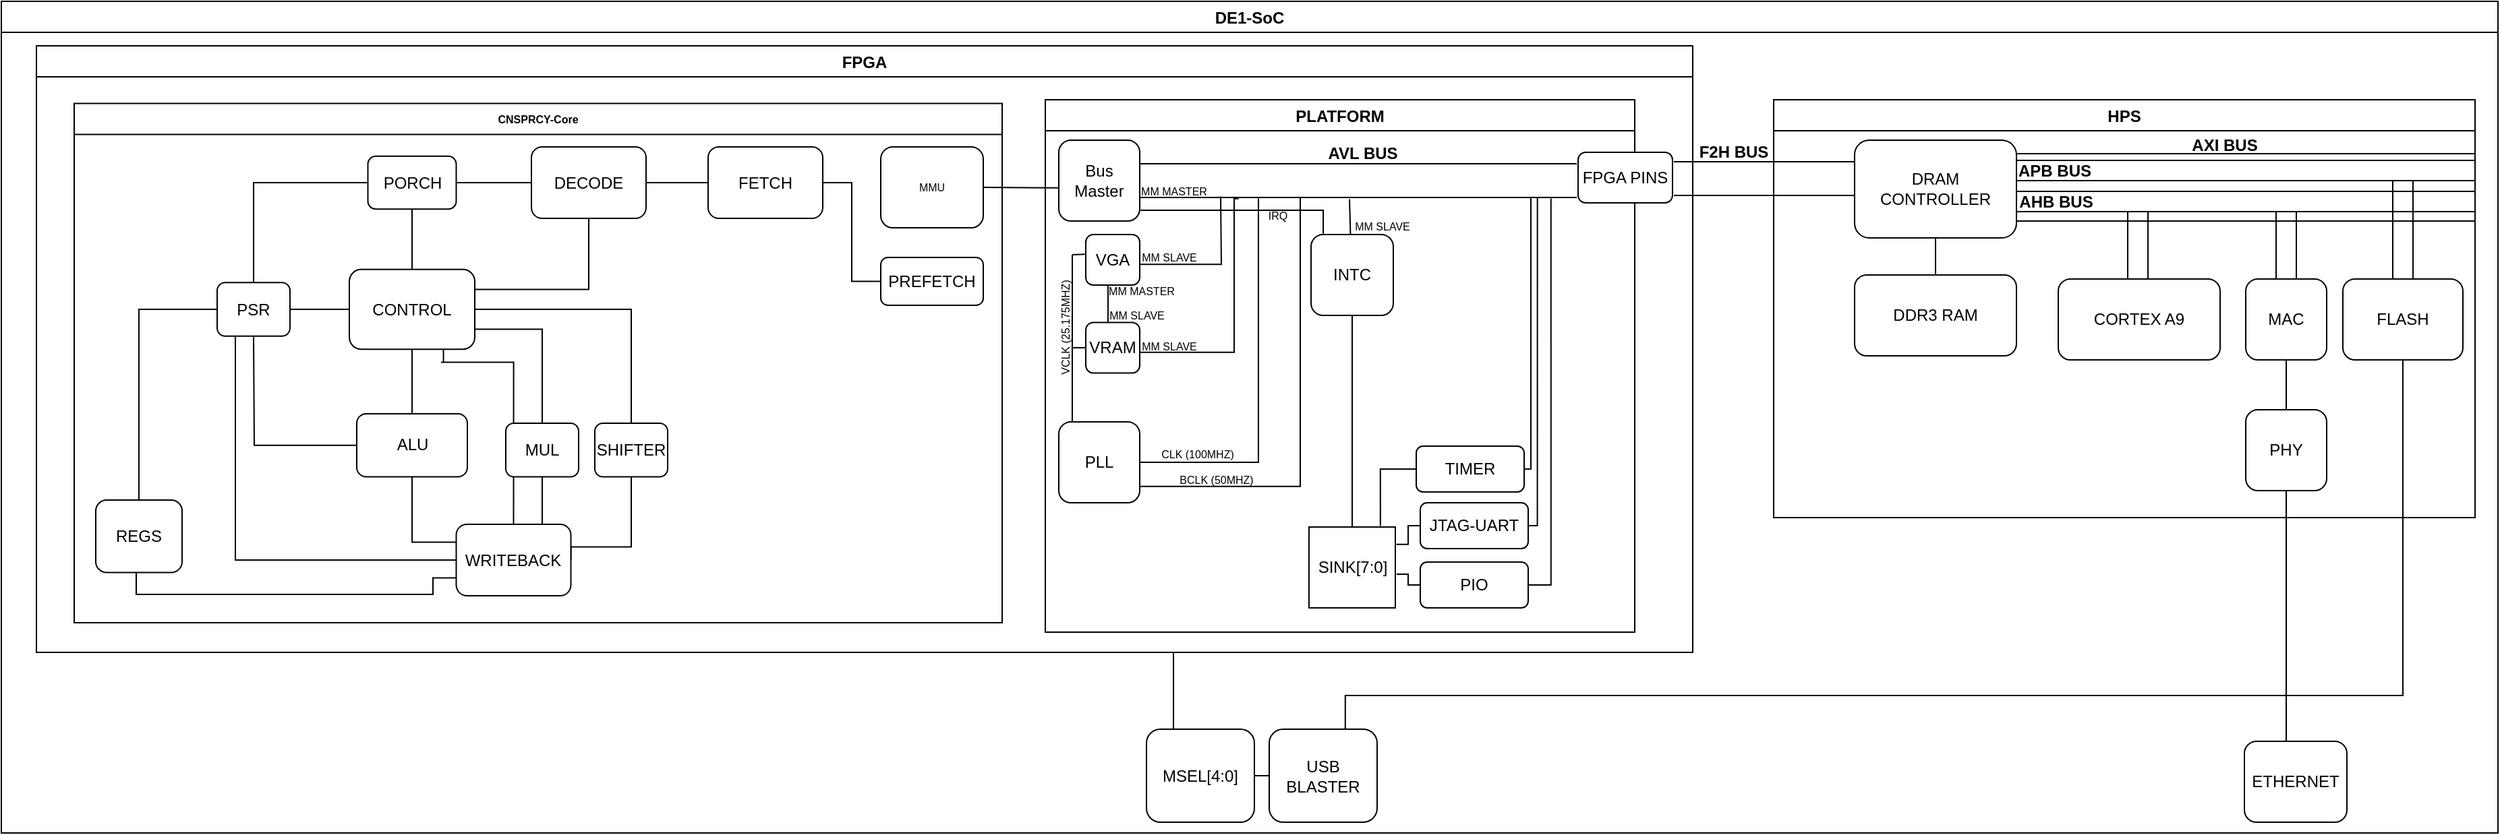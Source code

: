 <mxfile>
    <diagram id="rbUwAMRFyLn30EeSbVYh" name="Page-1">
        <mxGraphModel dx="988" dy="341" grid="1" gridSize="10" guides="1" tooltips="1" connect="1" arrows="1" fold="1" page="0" pageScale="1" pageWidth="850" pageHeight="1100" math="0" shadow="0">
            <root>
                <mxCell id="0"/>
                <mxCell id="1" parent="0"/>
                <mxCell id="2" value="DE1-SoC" style="swimlane;" parent="1" vertex="1">
                    <mxGeometry x="-310" y="60" width="1851" height="617" as="geometry">
                        <mxRectangle x="10" y="60" width="70" height="23" as="alternateBounds"/>
                    </mxGeometry>
                </mxCell>
                <mxCell id="3" value="FPGA" style="swimlane;" parent="2" vertex="1">
                    <mxGeometry x="26" y="33" width="1228" height="450" as="geometry">
                        <mxRectangle x="10" y="40" width="70" height="23" as="alternateBounds"/>
                    </mxGeometry>
                </mxCell>
                <mxCell id="181" value="CNSPRCY-Core" style="swimlane;fontSize=8;fillColor=none;" parent="3" vertex="1">
                    <mxGeometry x="28" y="42.76" width="688" height="385.24" as="geometry"/>
                </mxCell>
                <mxCell id="183" value="MMU" style="rounded=1;whiteSpace=wrap;html=1;fontSize=8;fillColor=none;" parent="181" vertex="1">
                    <mxGeometry x="598" y="32.24" width="76" height="60" as="geometry"/>
                </mxCell>
                <mxCell id="197" style="edgeStyle=none;html=1;entryX=1;entryY=0.5;entryDx=0;entryDy=0;endArrow=none;endFill=0;" parent="181" source="190" target="189" edge="1">
                    <mxGeometry relative="1" as="geometry"/>
                </mxCell>
                <mxCell id="190" value="FETCH" style="rounded=1;whiteSpace=wrap;html=1;" parent="181" vertex="1">
                    <mxGeometry x="470" y="32.24" width="85" height="53" as="geometry"/>
                </mxCell>
                <mxCell id="200" style="edgeStyle=orthogonalEdgeStyle;html=1;entryX=0.5;entryY=0;entryDx=0;entryDy=0;endArrow=none;endFill=0;" parent="181" source="191" target="192" edge="1">
                    <mxGeometry relative="1" as="geometry"/>
                </mxCell>
                <mxCell id="206" style="edgeStyle=orthogonalEdgeStyle;rounded=0;html=1;entryX=0.5;entryY=0;entryDx=0;entryDy=0;endArrow=none;endFill=0;elbow=vertical;exitX=1;exitY=0.5;exitDx=0;exitDy=0;" parent="181" source="191" target="205" edge="1">
                    <mxGeometry relative="1" as="geometry">
                        <mxPoint x="296" y="166.24" as="sourcePoint"/>
                        <Array as="points">
                            <mxPoint x="413" y="153"/>
                        </Array>
                    </mxGeometry>
                </mxCell>
                <mxCell id="218" style="edgeStyle=orthogonalEdgeStyle;rounded=0;html=1;exitX=0.75;exitY=1;exitDx=0;exitDy=0;entryX=0.5;entryY=0;entryDx=0;entryDy=0;endArrow=none;endFill=0;strokeColor=default;" edge="1" parent="181" source="191" target="212">
                    <mxGeometry relative="1" as="geometry">
                        <Array as="points">
                            <mxPoint x="272" y="192"/>
                            <mxPoint x="308" y="192"/>
                        </Array>
                    </mxGeometry>
                </mxCell>
                <mxCell id="191" value="CONTROL" style="rounded=1;whiteSpace=wrap;html=1;" parent="181" vertex="1">
                    <mxGeometry x="204" y="123.12" width="93" height="59.24" as="geometry"/>
                </mxCell>
                <mxCell id="201" style="edgeStyle=orthogonalEdgeStyle;html=1;entryX=0.5;entryY=1;entryDx=0;entryDy=0;endArrow=none;endFill=0;rounded=0;" parent="181" source="192" edge="1">
                    <mxGeometry relative="1" as="geometry">
                        <mxPoint x="133" y="172.62" as="targetPoint"/>
                    </mxGeometry>
                </mxCell>
                <mxCell id="215" style="edgeStyle=orthogonalEdgeStyle;rounded=0;html=1;entryX=0;entryY=0.25;entryDx=0;entryDy=0;endArrow=none;endFill=0;strokeColor=default;" edge="1" parent="181" source="192" target="212">
                    <mxGeometry relative="1" as="geometry"/>
                </mxCell>
                <mxCell id="192" value="ALU" style="rounded=1;whiteSpace=wrap;html=1;" parent="181" vertex="1">
                    <mxGeometry x="209.5" y="230.24" width="82" height="46.76" as="geometry"/>
                </mxCell>
                <mxCell id="202" style="edgeStyle=orthogonalEdgeStyle;html=1;entryX=0;entryY=0.5;entryDx=0;entryDy=0;endArrow=none;endFill=0;elbow=vertical;rounded=0;exitX=1;exitY=0.5;exitDx=0;exitDy=0;" parent="181" source="194" target="191" edge="1">
                    <mxGeometry relative="1" as="geometry">
                        <mxPoint x="160" y="152.74" as="sourcePoint"/>
                    </mxGeometry>
                </mxCell>
                <mxCell id="203" style="edgeStyle=orthogonalEdgeStyle;rounded=0;html=1;exitX=0.5;exitY=0;exitDx=0;exitDy=0;entryX=0;entryY=0.5;entryDx=0;entryDy=0;endArrow=none;endFill=0;elbow=vertical;" parent="181" source="194" target="195" edge="1">
                    <mxGeometry relative="1" as="geometry">
                        <mxPoint x="133" y="132.86" as="sourcePoint"/>
                    </mxGeometry>
                </mxCell>
                <mxCell id="194" value="PSR" style="rounded=1;whiteSpace=wrap;html=1;" parent="181" vertex="1">
                    <mxGeometry x="106" y="132.86" width="54" height="39.76" as="geometry"/>
                </mxCell>
                <mxCell id="198" style="edgeStyle=none;html=1;entryX=0.5;entryY=0;entryDx=0;entryDy=0;endArrow=none;endFill=0;" parent="181" source="195" target="191" edge="1">
                    <mxGeometry relative="1" as="geometry"/>
                </mxCell>
                <mxCell id="195" value="PORCH" style="rounded=1;whiteSpace=wrap;html=1;" parent="181" vertex="1">
                    <mxGeometry x="217.75" y="39.17" width="65.5" height="39.14" as="geometry"/>
                </mxCell>
                <mxCell id="199" style="edgeStyle=orthogonalEdgeStyle;html=1;exitX=0.5;exitY=1;exitDx=0;exitDy=0;endArrow=none;endFill=0;rounded=0;entryX=1;entryY=0.25;entryDx=0;entryDy=0;" parent="181" source="189" target="191" edge="1">
                    <mxGeometry relative="1" as="geometry">
                        <Array as="points">
                            <mxPoint x="382" y="138"/>
                        </Array>
                        <mxPoint x="316" y="114.24" as="targetPoint"/>
                    </mxGeometry>
                </mxCell>
                <mxCell id="189" value="DECODE" style="rounded=1;whiteSpace=wrap;html=1;" parent="181" vertex="1">
                    <mxGeometry x="339" y="32.24" width="85" height="53" as="geometry"/>
                </mxCell>
                <mxCell id="196" style="edgeStyle=none;html=1;endArrow=none;endFill=0;entryX=1;entryY=0.5;entryDx=0;entryDy=0;" parent="181" source="189" target="195" edge="1">
                    <mxGeometry relative="1" as="geometry">
                        <mxPoint x="296" y="58.74" as="targetPoint"/>
                    </mxGeometry>
                </mxCell>
                <mxCell id="214" style="edgeStyle=orthogonalEdgeStyle;html=1;entryX=1;entryY=0.75;entryDx=0;entryDy=0;strokeColor=default;rounded=0;endArrow=none;endFill=0;exitX=0.5;exitY=0;exitDx=0;exitDy=0;" edge="1" parent="181" source="204" target="191">
                    <mxGeometry relative="1" as="geometry"/>
                </mxCell>
                <mxCell id="216" style="edgeStyle=orthogonalEdgeStyle;rounded=0;html=1;entryX=0.75;entryY=0;entryDx=0;entryDy=0;endArrow=none;endFill=0;strokeColor=default;" edge="1" parent="181" source="204" target="212">
                    <mxGeometry relative="1" as="geometry"/>
                </mxCell>
                <mxCell id="204" value="MUL" style="rounded=1;whiteSpace=wrap;html=1;" parent="181" vertex="1">
                    <mxGeometry x="320" y="237.24" width="54" height="39.76" as="geometry"/>
                </mxCell>
                <mxCell id="217" style="edgeStyle=orthogonalEdgeStyle;rounded=0;html=1;entryX=1;entryY=0.5;entryDx=0;entryDy=0;endArrow=none;endFill=0;strokeColor=default;" edge="1" parent="181" source="205" target="212">
                    <mxGeometry relative="1" as="geometry">
                        <Array as="points">
                            <mxPoint x="413" y="329"/>
                        </Array>
                    </mxGeometry>
                </mxCell>
                <mxCell id="205" value="SHIFTER" style="rounded=1;whiteSpace=wrap;html=1;" parent="181" vertex="1">
                    <mxGeometry x="386" y="237.24" width="54" height="39.76" as="geometry"/>
                </mxCell>
                <mxCell id="211" style="edgeStyle=orthogonalEdgeStyle;rounded=0;html=1;entryX=1;entryY=0.5;entryDx=0;entryDy=0;endArrow=none;endFill=0;elbow=vertical;" parent="181" source="210" target="190" edge="1">
                    <mxGeometry relative="1" as="geometry"/>
                </mxCell>
                <mxCell id="210" value="PREFETCH" style="rounded=1;whiteSpace=wrap;html=1;" parent="181" vertex="1">
                    <mxGeometry x="598" y="114.24" width="76" height="35.5" as="geometry"/>
                </mxCell>
                <mxCell id="219" style="edgeStyle=orthogonalEdgeStyle;rounded=0;html=1;exitX=0;exitY=0.5;exitDx=0;exitDy=0;entryX=0.25;entryY=1;entryDx=0;entryDy=0;endArrow=none;endFill=0;strokeColor=default;" edge="1" parent="181" source="212" target="194">
                    <mxGeometry relative="1" as="geometry"/>
                </mxCell>
                <mxCell id="212" value="WRITEBACK" style="rounded=1;whiteSpace=wrap;html=1;" vertex="1" parent="181">
                    <mxGeometry x="283.25" y="312.24" width="85" height="53" as="geometry"/>
                </mxCell>
                <mxCell id="222" style="edgeStyle=orthogonalEdgeStyle;rounded=0;html=1;entryX=0;entryY=0.5;entryDx=0;entryDy=0;endArrow=none;endFill=0;strokeColor=default;exitX=0.5;exitY=0;exitDx=0;exitDy=0;" edge="1" parent="181" source="220" target="194">
                    <mxGeometry relative="1" as="geometry"/>
                </mxCell>
                <mxCell id="220" value="REGS" style="rounded=1;whiteSpace=wrap;html=1;" vertex="1" parent="181">
                    <mxGeometry x="16" y="294.24" width="64" height="53.76" as="geometry"/>
                </mxCell>
                <mxCell id="221" style="edgeStyle=orthogonalEdgeStyle;rounded=0;html=1;exitX=0;exitY=0.75;exitDx=0;exitDy=0;endArrow=none;endFill=0;strokeColor=default;" edge="1" parent="181" source="212" target="220">
                    <mxGeometry relative="1" as="geometry">
                        <mxPoint x="46" y="352.206" as="targetPoint"/>
                        <Array as="points">
                            <mxPoint x="266" y="352.24"/>
                            <mxPoint x="266" y="364.24"/>
                            <mxPoint x="46" y="364.24"/>
                        </Array>
                    </mxGeometry>
                </mxCell>
                <mxCell id="7" value="HPS" style="swimlane;" parent="2" vertex="1">
                    <mxGeometry x="1314" y="73" width="520" height="310" as="geometry"/>
                </mxCell>
                <mxCell id="8" value="DRAM CONTROLLER" style="rounded=1;whiteSpace=wrap;html=1;" parent="7" vertex="1">
                    <mxGeometry x="60" y="30" width="120" height="72.5" as="geometry"/>
                </mxCell>
                <mxCell id="12" value="" style="verticalLabelPosition=bottom;shadow=0;dashed=0;align=center;html=1;verticalAlign=top;shape=mxgraph.electrical.transmission.2_line_bus;" parent="7" vertex="1">
                    <mxGeometry x="180" y="40" width="340" height="50" as="geometry"/>
                </mxCell>
                <mxCell id="13" value="&lt;b&gt;AXI BUS&lt;/b&gt;" style="text;html=1;align=center;verticalAlign=middle;resizable=0;points=[];autosize=1;strokeColor=none;fillColor=none;" parent="7" vertex="1">
                    <mxGeometry x="304" y="23.5" width="60" height="20" as="geometry"/>
                </mxCell>
                <mxCell id="14" value="&lt;span style=&quot;color: rgba(0 , 0 , 0 , 0) ; font-family: monospace ; font-size: 0px&quot;&gt;%3CmxGraphModel%3E%3Croot%3E%3CmxCell%20id%3D%220%22%2F%3E%3CmxCell%20id%3D%221%22%20parent%3D%220%22%2F%3E%3CmxCell%20id%3D%222%22%20value%3D%22%22%20style%3D%22verticalLabelPosition%3Dbottom%3Bshadow%3D0%3Bdashed%3D0%3Balign%3Dcenter%3Bhtml%3D1%3BverticalAlign%3Dtop%3Bshape%3Dmxgraph.electrical.transmission.2_line_bus%3B%22%20vertex%3D%221%22%20parent%3D%221%22%3E%3CmxGeometry%20x%3D%22470%22%20y%3D%22140%22%20width%3D%22210%22%20height%3D%2250%22%20as%3D%22geometry%22%2F%3E%3C%2FmxCell%3E%3C%2Froot%3E%3C%2FmxGraphModel%3E&lt;/span&gt;" style="verticalLabelPosition=bottom;shadow=0;dashed=0;align=center;html=1;verticalAlign=top;shape=mxgraph.electrical.transmission.2_line_bus;" parent="7" vertex="1">
                    <mxGeometry x="180" y="45" width="340" height="15" as="geometry"/>
                </mxCell>
                <mxCell id="15" value="&lt;span style=&quot;color: rgba(0 , 0 , 0 , 0) ; font-family: monospace ; font-size: 0px&quot;&gt;%3CmxGraphModel%3E%3Croot%3E%3CmxCell%20id%3D%220%22%2F%3E%3CmxCell%20id%3D%221%22%20parent%3D%220%22%2F%3E%3CmxCell%20id%3D%222%22%20value%3D%22%22%20style%3D%22verticalLabelPosition%3Dbottom%3Bshadow%3D0%3Bdashed%3D0%3Balign%3Dcenter%3Bhtml%3D1%3BverticalAlign%3Dtop%3Bshape%3Dmxgraph.electrical.transmission.2_line_bus%3B%22%20vertex%3D%221%22%20parent%3D%221%22%3E%3CmxGeometry%20x%3D%22470%22%20y%3D%22140%22%20width%3D%22210%22%20height%3D%2250%22%20as%3D%22geometry%22%2F%3E%3C%2FmxCell%3E%3C%2Froot%3E%3C%2FmxGraphModel%3E&lt;/span&gt;" style="verticalLabelPosition=bottom;shadow=0;dashed=0;align=center;html=1;verticalAlign=top;shape=mxgraph.electrical.transmission.2_line_bus;" parent="7" vertex="1">
                    <mxGeometry x="180" y="68" width="340" height="15" as="geometry"/>
                </mxCell>
                <mxCell id="16" value="&lt;b&gt;APB BUS&lt;/b&gt;" style="text;html=1;align=center;verticalAlign=middle;resizable=0;points=[];autosize=1;strokeColor=none;fillColor=none;" parent="7" vertex="1">
                    <mxGeometry x="173" y="42.5" width="70" height="20" as="geometry"/>
                </mxCell>
                <mxCell id="17" value="&lt;b&gt;AHB BUS&lt;/b&gt;" style="text;html=1;align=center;verticalAlign=middle;resizable=0;points=[];autosize=1;strokeColor=none;fillColor=none;" parent="7" vertex="1">
                    <mxGeometry x="174" y="66" width="70" height="20" as="geometry"/>
                </mxCell>
                <mxCell id="18" value="CORTEX A9" style="rounded=1;whiteSpace=wrap;html=1;" parent="7" vertex="1">
                    <mxGeometry x="211" y="133" width="120" height="60" as="geometry"/>
                </mxCell>
                <mxCell id="19" value="&lt;span style=&quot;color: rgba(0 , 0 , 0 , 0) ; font-family: monospace ; font-size: 0px&quot;&gt;%3CmxGraphModel%3E%3Croot%3E%3CmxCell%20id%3D%220%22%2F%3E%3CmxCell%20id%3D%221%22%20parent%3D%220%22%2F%3E%3CmxCell%20id%3D%222%22%20value%3D%22%22%20style%3D%22verticalLabelPosition%3Dbottom%3Bshadow%3D0%3Bdashed%3D0%3Balign%3Dcenter%3Bhtml%3D1%3BverticalAlign%3Dtop%3Bshape%3Dmxgraph.electrical.transmission.2_line_bus%3B%22%20vertex%3D%221%22%20parent%3D%221%22%3E%3CmxGeometry%20x%3D%22470%22%20y%3D%22140%22%20width%3D%22210%22%20height%3D%2250%22%20as%3D%22geometry%22%2F%3E%3C%2FmxCell%3E%3C%2Froot%3E%3C%2FmxGraphModel%3E&lt;/span&gt;" style="verticalLabelPosition=bottom;shadow=0;dashed=0;align=center;html=1;verticalAlign=top;shape=mxgraph.electrical.transmission.2_line_bus;rotation=-90;" parent="7" vertex="1">
                    <mxGeometry x="245" y="100" width="50" height="15" as="geometry"/>
                </mxCell>
                <mxCell id="20" value="MAC" style="rounded=1;whiteSpace=wrap;html=1;" parent="7" vertex="1">
                    <mxGeometry x="350" y="133" width="60" height="60" as="geometry"/>
                </mxCell>
                <mxCell id="21" value="DDR3 RAM" style="rounded=1;whiteSpace=wrap;html=1;" parent="7" vertex="1">
                    <mxGeometry x="60" y="130" width="120" height="60" as="geometry"/>
                </mxCell>
                <mxCell id="23" value="&lt;span style=&quot;color: rgba(0 , 0 , 0 , 0) ; font-family: monospace ; font-size: 0px&quot;&gt;%3CmxGraphModel%3E%3Croot%3E%3CmxCell%20id%3D%220%22%2F%3E%3CmxCell%20id%3D%221%22%20parent%3D%220%22%2F%3E%3CmxCell%20id%3D%222%22%20value%3D%22%22%20style%3D%22verticalLabelPosition%3Dbottom%3Bshadow%3D0%3Bdashed%3D0%3Balign%3Dcenter%3Bhtml%3D1%3BverticalAlign%3Dtop%3Bshape%3Dmxgraph.electrical.transmission.2_line_bus%3B%22%20vertex%3D%221%22%20parent%3D%221%22%3E%3CmxGeometry%20x%3D%22470%22%20y%3D%22140%22%20width%3D%22210%22%20height%3D%2250%22%20as%3D%22geometry%22%2F%3E%3C%2FmxCell%3E%3C%2Froot%3E%3C%2FmxGraphModel%3E&lt;/span&gt;" style="verticalLabelPosition=bottom;shadow=0;dashed=0;align=center;html=1;verticalAlign=top;shape=mxgraph.electrical.transmission.2_line_bus;rotation=-90;" parent="7" vertex="1">
                    <mxGeometry x="355" y="100" width="50" height="15" as="geometry"/>
                </mxCell>
                <mxCell id="38" value="PHY" style="rounded=1;whiteSpace=wrap;html=1;" parent="7" vertex="1">
                    <mxGeometry x="350" y="230" width="60" height="60" as="geometry"/>
                </mxCell>
                <mxCell id="39" value="" style="endArrow=none;html=1;entryX=0.5;entryY=1;entryDx=0;entryDy=0;exitX=0.5;exitY=0;exitDx=0;exitDy=0;" parent="7" source="38" target="20" edge="1">
                    <mxGeometry width="50" height="50" relative="1" as="geometry">
                        <mxPoint x="120" y="260" as="sourcePoint"/>
                        <mxPoint x="170" y="210" as="targetPoint"/>
                    </mxGeometry>
                </mxCell>
                <mxCell id="43" value="" style="endArrow=none;html=1;entryX=0.5;entryY=1;entryDx=0;entryDy=0;exitX=0.5;exitY=0;exitDx=0;exitDy=0;" parent="7" source="21" target="8" edge="1">
                    <mxGeometry width="50" height="50" relative="1" as="geometry">
                        <mxPoint x="120" y="130" as="sourcePoint"/>
                        <mxPoint x="170" y="210" as="targetPoint"/>
                    </mxGeometry>
                </mxCell>
                <mxCell id="113" value="FLASH" style="rounded=1;whiteSpace=wrap;html=1;" parent="7" vertex="1">
                    <mxGeometry x="422" y="133" width="89" height="60" as="geometry"/>
                </mxCell>
                <mxCell id="114" value="&lt;span style=&quot;color: rgba(0 , 0 , 0 , 0) ; font-family: monospace ; font-size: 0px&quot;&gt;%3CmxGraphModel%3E%3Croot%3E%3CmxCell%20id%3D%220%22%2F%3E%3CmxCell%20id%3D%221%22%20parent%3D%220%22%2F%3E%3CmxCell%20id%3D%222%22%20value%3D%22%22%20style%3D%22verticalLabelPosition%3Dbottom%3Bshadow%3D0%3Bdashed%3D0%3Balign%3Dcenter%3Bhtml%3D1%3BverticalAlign%3Dtop%3Bshape%3Dmxgraph.electrical.transmission.2_line_bus%3B%22%20vertex%3D%221%22%20parent%3D%221%22%3E%3CmxGeometry%20x%3D%22470%22%20y%3D%22140%22%20width%3D%22210%22%20height%3D%2250%22%20as%3D%22geometry%22%2F%3E%3C%2FmxCell%3E%3C%2Froot%3E%3C%2FmxGraphModel%3E&lt;/span&gt;" style="verticalLabelPosition=bottom;shadow=0;dashed=0;align=center;html=1;verticalAlign=top;shape=mxgraph.electrical.transmission.2_line_bus;rotation=-90;" parent="7" vertex="1">
                    <mxGeometry x="430.25" y="89.25" width="72.5" height="15" as="geometry"/>
                </mxCell>
                <mxCell id="42" value="" style="endArrow=none;html=1;entryX=0.5;entryY=1;entryDx=0;entryDy=0;" parent="2" target="38" edge="1">
                    <mxGeometry width="50" height="50" relative="1" as="geometry">
                        <mxPoint x="1694" y="549" as="sourcePoint"/>
                        <mxPoint x="1484" y="383" as="targetPoint"/>
                    </mxGeometry>
                </mxCell>
                <mxCell id="11" value="&lt;b&gt;F2H BUS&lt;/b&gt;" style="text;html=1;align=center;verticalAlign=middle;resizable=0;points=[];autosize=1;strokeColor=none;fillColor=none;" parent="2" vertex="1">
                    <mxGeometry x="1249" y="102" width="70" height="20" as="geometry"/>
                </mxCell>
                <mxCell id="44" value="" style="verticalLabelPosition=bottom;shadow=0;dashed=0;align=center;html=1;verticalAlign=top;shape=mxgraph.electrical.transmission.2_line_bus;" parent="2" vertex="1">
                    <mxGeometry x="1240" y="119" width="134" height="25" as="geometry"/>
                </mxCell>
                <mxCell id="115" value="USB BLASTER" style="rounded=1;whiteSpace=wrap;html=1;" parent="2" vertex="1">
                    <mxGeometry x="940" y="540" width="80" height="69" as="geometry"/>
                </mxCell>
                <mxCell id="117" value="" style="endArrow=none;html=1;rounded=0;fontSize=8;exitX=0.705;exitY=0;exitDx=0;exitDy=0;entryX=0.5;entryY=1;entryDx=0;entryDy=0;edgeStyle=elbowEdgeStyle;elbow=vertical;exitPerimeter=0;" parent="2" source="115" target="113" edge="1">
                    <mxGeometry width="50" height="50" relative="1" as="geometry">
                        <mxPoint x="1401" y="371" as="sourcePoint"/>
                        <mxPoint x="1451" y="321" as="targetPoint"/>
                        <Array as="points">
                            <mxPoint x="1400" y="515"/>
                        </Array>
                    </mxGeometry>
                </mxCell>
                <mxCell id="119" value="MSEL[4:0]" style="rounded=1;whiteSpace=wrap;html=1;" parent="2" vertex="1">
                    <mxGeometry x="849" y="540" width="80" height="69" as="geometry"/>
                </mxCell>
                <mxCell id="122" value="" style="endArrow=none;html=1;rounded=0;fontSize=8;elbow=vertical;exitX=1;exitY=0.5;exitDx=0;exitDy=0;entryX=0;entryY=0.5;entryDx=0;entryDy=0;" parent="2" source="119" target="115" edge="1">
                    <mxGeometry width="50" height="50" relative="1" as="geometry">
                        <mxPoint x="1065" y="586" as="sourcePoint"/>
                        <mxPoint x="1115" y="536" as="targetPoint"/>
                    </mxGeometry>
                </mxCell>
                <mxCell id="129" value="ETHERNET" style="rounded=1;whiteSpace=wrap;html=1;" parent="2" vertex="1">
                    <mxGeometry x="1663" y="549" width="76" height="60" as="geometry"/>
                </mxCell>
                <mxCell id="120" value="" style="endArrow=none;html=1;rounded=0;fontSize=8;elbow=vertical;exitX=0.25;exitY=0;exitDx=0;exitDy=0;" parent="2" source="119" edge="1">
                    <mxGeometry width="50" height="50" relative="1" as="geometry">
                        <mxPoint x="937" y="524" as="sourcePoint"/>
                        <mxPoint x="869" y="483" as="targetPoint"/>
                    </mxGeometry>
                </mxCell>
                <mxCell id="141" value="PLATFORM" style="swimlane;" parent="1" vertex="1">
                    <mxGeometry x="464" y="133" width="437" height="395" as="geometry">
                        <mxRectangle x="10" y="40" width="70" height="23" as="alternateBounds"/>
                    </mxGeometry>
                </mxCell>
                <mxCell id="142" value="Bus Master" style="rounded=1;whiteSpace=wrap;html=1;" parent="141" vertex="1">
                    <mxGeometry x="10" y="30" width="60" height="60" as="geometry"/>
                </mxCell>
                <mxCell id="143" value="" style="verticalLabelPosition=bottom;shadow=0;dashed=0;align=center;html=1;verticalAlign=top;shape=mxgraph.electrical.transmission.2_line_bus;" parent="141" vertex="1">
                    <mxGeometry x="70" y="47.5" width="324" height="25" as="geometry"/>
                </mxCell>
                <mxCell id="144" value="&lt;b&gt;AVL BUS&lt;/b&gt;" style="text;html=1;align=center;verticalAlign=middle;resizable=0;points=[];autosize=1;strokeColor=none;fillColor=none;" parent="141" vertex="1">
                    <mxGeometry x="200" y="30" width="70" height="20" as="geometry"/>
                </mxCell>
                <mxCell id="145" value="VGA" style="rounded=1;whiteSpace=wrap;html=1;" parent="141" vertex="1">
                    <mxGeometry x="30" y="100" width="40" height="37.5" as="geometry"/>
                </mxCell>
                <mxCell id="146" value="" style="endArrow=none;html=1;rounded=0;edgeStyle=orthogonalEdgeStyle;exitX=0.991;exitY=0.59;exitDx=0;exitDy=0;exitPerimeter=0;" parent="141" source="145" edge="1">
                    <mxGeometry width="50" height="50" relative="1" as="geometry">
                        <mxPoint x="80" y="121.74" as="sourcePoint"/>
                        <mxPoint x="130" y="71.74" as="targetPoint"/>
                    </mxGeometry>
                </mxCell>
                <mxCell id="147" value="&lt;font style=&quot;font-size: 8px&quot;&gt;MM SLAVE&lt;/font&gt;" style="text;html=1;strokeColor=none;fillColor=none;align=center;verticalAlign=middle;whiteSpace=wrap;rounded=0;" parent="141" vertex="1">
                    <mxGeometry x="67" y="111" width="50" height="10" as="geometry"/>
                </mxCell>
                <mxCell id="148" value="&lt;font style=&quot;font-size: 8px&quot;&gt;MM MASTER&lt;/font&gt;" style="text;html=1;strokeColor=none;fillColor=none;align=center;verticalAlign=middle;whiteSpace=wrap;rounded=0;" parent="141" vertex="1">
                    <mxGeometry x="69" y="62" width="53" height="10" as="geometry"/>
                </mxCell>
                <mxCell id="149" value="VRAM" style="rounded=1;whiteSpace=wrap;html=1;" parent="141" vertex="1">
                    <mxGeometry x="30" y="165.26" width="40" height="37.5" as="geometry"/>
                </mxCell>
                <mxCell id="150" value="" style="endArrow=none;html=1;rounded=0;edgeStyle=orthogonalEdgeStyle;exitX=0.991;exitY=0.59;exitDx=0;exitDy=0;exitPerimeter=0;entryX=0.226;entryY=1.034;entryDx=0;entryDy=0;entryPerimeter=0;" parent="141" source="149" target="143" edge="1">
                    <mxGeometry width="50" height="50" relative="1" as="geometry">
                        <mxPoint x="230" y="41" as="sourcePoint"/>
                        <mxPoint x="130" y="121" as="targetPoint"/>
                        <Array as="points">
                            <mxPoint x="140" y="187"/>
                        </Array>
                    </mxGeometry>
                </mxCell>
                <mxCell id="151" value="&lt;font style=&quot;font-size: 8px&quot;&gt;MM SLAVE&lt;/font&gt;" style="text;html=1;strokeColor=none;fillColor=none;align=center;verticalAlign=middle;whiteSpace=wrap;rounded=0;" parent="141" vertex="1">
                    <mxGeometry x="67" y="177" width="50" height="10" as="geometry"/>
                </mxCell>
                <mxCell id="152" value="" style="endArrow=none;html=1;rounded=0;fontSize=8;entryX=0.412;entryY=0.991;entryDx=0;entryDy=0;entryPerimeter=0;exitX=0.412;exitY=-0.009;exitDx=0;exitDy=0;exitPerimeter=0;" parent="141" source="149" target="145" edge="1">
                    <mxGeometry width="50" height="50" relative="1" as="geometry">
                        <mxPoint x="70" y="180" as="sourcePoint"/>
                        <mxPoint x="120" y="130" as="targetPoint"/>
                    </mxGeometry>
                </mxCell>
                <mxCell id="153" value="&lt;font style=&quot;font-size: 8px&quot;&gt;MM SLAVE&lt;/font&gt;" style="text;html=1;strokeColor=none;fillColor=none;align=center;verticalAlign=middle;whiteSpace=wrap;rounded=0;" parent="141" vertex="1">
                    <mxGeometry x="43" y="154.26" width="50" height="10" as="geometry"/>
                </mxCell>
                <mxCell id="154" value="&lt;font style=&quot;font-size: 8px&quot;&gt;MM MASTER&lt;/font&gt;" style="text;html=1;strokeColor=none;fillColor=none;align=center;verticalAlign=middle;whiteSpace=wrap;rounded=0;" parent="141" vertex="1">
                    <mxGeometry x="43" y="135.5" width="57" height="10" as="geometry"/>
                </mxCell>
                <mxCell id="155" value="PLL" style="rounded=1;whiteSpace=wrap;html=1;" parent="141" vertex="1">
                    <mxGeometry x="10" y="239" width="60" height="60" as="geometry"/>
                </mxCell>
                <mxCell id="156" value="&lt;font style=&quot;font-size: 8px&quot;&gt;VCLK (25.175MHZ)&lt;/font&gt;" style="text;html=1;strokeColor=none;fillColor=none;align=center;verticalAlign=middle;whiteSpace=wrap;rounded=0;rotation=-90;" parent="141" vertex="1">
                    <mxGeometry x="-24.5" y="164.26" width="78" height="10" as="geometry"/>
                </mxCell>
                <mxCell id="157" value="" style="endArrow=none;html=1;rounded=0;fontSize=8;edgeStyle=elbowEdgeStyle;exitX=1;exitY=0.5;exitDx=0;exitDy=0;entryX=0.271;entryY=1.024;entryDx=0;entryDy=0;entryPerimeter=0;" parent="141" source="155" target="143" edge="1">
                    <mxGeometry width="50" height="50" relative="1" as="geometry">
                        <mxPoint x="171" y="224" as="sourcePoint"/>
                        <mxPoint x="221" y="174" as="targetPoint"/>
                        <Array as="points">
                            <mxPoint x="158" y="204"/>
                            <mxPoint x="115" y="201"/>
                        </Array>
                    </mxGeometry>
                </mxCell>
                <mxCell id="158" value="&lt;font style=&quot;font-size: 8px&quot;&gt;CLK (100MHZ)&lt;/font&gt;" style="text;html=1;strokeColor=none;fillColor=none;align=center;verticalAlign=middle;whiteSpace=wrap;rounded=0;rotation=0;" parent="141" vertex="1">
                    <mxGeometry x="74" y="257" width="78" height="10" as="geometry"/>
                </mxCell>
                <mxCell id="159" value="" style="endArrow=none;html=1;rounded=0;fontSize=8;edgeStyle=elbowEdgeStyle;exitX=1;exitY=0.5;exitDx=0;exitDy=0;" parent="141" edge="1">
                    <mxGeometry width="50" height="50" relative="1" as="geometry">
                        <mxPoint x="70" y="286.9" as="sourcePoint"/>
                        <mxPoint x="189" y="72" as="targetPoint"/>
                        <Array as="points">
                            <mxPoint x="189" y="187"/>
                            <mxPoint x="115" y="218.9"/>
                        </Array>
                    </mxGeometry>
                </mxCell>
                <mxCell id="160" value="&lt;font style=&quot;font-size: 8px&quot;&gt;BCLK (50MHZ)&lt;/font&gt;" style="text;html=1;strokeColor=none;fillColor=none;align=center;verticalAlign=middle;whiteSpace=wrap;rounded=0;rotation=0;" parent="141" vertex="1">
                    <mxGeometry x="88" y="276" width="78" height="10" as="geometry"/>
                </mxCell>
                <mxCell id="161" value="JTAG-UART" style="rounded=1;whiteSpace=wrap;html=1;" parent="141" vertex="1">
                    <mxGeometry x="278" y="299" width="80" height="34" as="geometry"/>
                </mxCell>
                <mxCell id="162" value="INTC" style="rounded=1;whiteSpace=wrap;html=1;" parent="141" vertex="1">
                    <mxGeometry x="197" y="100.0" width="61" height="60" as="geometry"/>
                </mxCell>
                <mxCell id="163" value="&lt;font style=&quot;font-size: 8px&quot;&gt;MM SLAVE&lt;/font&gt;" style="text;html=1;strokeColor=none;fillColor=none;align=center;verticalAlign=middle;whiteSpace=wrap;rounded=0;" parent="141" vertex="1">
                    <mxGeometry x="225" y="88" width="50" height="10" as="geometry"/>
                </mxCell>
                <mxCell id="164" value="&lt;span style=&quot;font-size: 12px&quot;&gt;SINK[7:0]&lt;/span&gt;" style="rounded=0;whiteSpace=wrap;html=1;fontSize=8;fillColor=none;" parent="141" vertex="1">
                    <mxGeometry x="195.5" y="317" width="64" height="60" as="geometry"/>
                </mxCell>
                <mxCell id="165" value="" style="endArrow=none;html=1;rounded=0;fontSize=8;entryX=0.5;entryY=1;entryDx=0;entryDy=0;exitX=0.5;exitY=0;exitDx=0;exitDy=0;" parent="141" source="164" target="162" edge="1">
                    <mxGeometry width="50" height="50" relative="1" as="geometry">
                        <mxPoint x="344" y="356" as="sourcePoint"/>
                        <mxPoint x="368" y="334" as="targetPoint"/>
                    </mxGeometry>
                </mxCell>
                <mxCell id="166" value="" style="endArrow=none;html=1;rounded=0;fontSize=8;entryX=0.148;entryY=-0.01;entryDx=0;entryDy=0;entryPerimeter=0;endFill=0;edgeStyle=elbowEdgeStyle;elbow=vertical;exitX=1.011;exitY=0.867;exitDx=0;exitDy=0;exitPerimeter=0;" parent="141" source="142" target="162" edge="1">
                    <mxGeometry width="50" height="50" relative="1" as="geometry">
                        <mxPoint x="135" y="88" as="sourcePoint"/>
                        <mxPoint x="304" y="79" as="targetPoint"/>
                        <Array as="points">
                            <mxPoint x="149" y="82"/>
                        </Array>
                    </mxGeometry>
                </mxCell>
                <mxCell id="167" value="&lt;font style=&quot;font-size: 8px&quot;&gt;IRQ&lt;/font&gt;" style="text;html=1;strokeColor=none;fillColor=none;align=center;verticalAlign=middle;whiteSpace=wrap;rounded=0;" parent="141" vertex="1">
                    <mxGeometry x="162" y="80" width="21" height="10" as="geometry"/>
                </mxCell>
                <mxCell id="168" value="" style="endArrow=none;html=1;rounded=0;fontSize=8;elbow=vertical;exitX=0.479;exitY=-0.004;exitDx=0;exitDy=0;exitPerimeter=0;entryX=0.48;entryY=1.051;entryDx=0;entryDy=0;entryPerimeter=0;" parent="141" source="162" target="143" edge="1">
                    <mxGeometry width="50" height="50" relative="1" as="geometry">
                        <mxPoint x="267" y="119" as="sourcePoint"/>
                        <mxPoint x="317" y="69" as="targetPoint"/>
                    </mxGeometry>
                </mxCell>
                <mxCell id="169" value="PIO" style="rounded=1;whiteSpace=wrap;html=1;" parent="141" vertex="1">
                    <mxGeometry x="278" y="343" width="80" height="34" as="geometry"/>
                </mxCell>
                <mxCell id="170" value="" style="endArrow=none;html=1;rounded=0;fontSize=8;entryX=0;entryY=0.5;entryDx=0;entryDy=0;exitX=1.011;exitY=0.215;exitDx=0;exitDy=0;exitPerimeter=0;edgeStyle=elbowEdgeStyle;" parent="141" source="164" target="161" edge="1">
                    <mxGeometry width="50" height="50" relative="1" as="geometry">
                        <mxPoint x="290" y="328" as="sourcePoint"/>
                        <mxPoint x="340" y="278" as="targetPoint"/>
                    </mxGeometry>
                </mxCell>
                <mxCell id="171" value="" style="endArrow=none;html=1;rounded=0;fontSize=8;exitX=1.015;exitY=0.584;exitDx=0;exitDy=0;exitPerimeter=0;entryX=0;entryY=0.5;entryDx=0;entryDy=0;edgeStyle=elbowEdgeStyle;" parent="141" source="164" target="169" edge="1">
                    <mxGeometry width="50" height="50" relative="1" as="geometry">
                        <mxPoint x="290" y="328" as="sourcePoint"/>
                        <mxPoint x="340" y="278" as="targetPoint"/>
                    </mxGeometry>
                </mxCell>
                <mxCell id="172" value="" style="endArrow=none;html=1;rounded=0;fontSize=8;exitX=1;exitY=0.5;exitDx=0;exitDy=0;entryX=0.91;entryY=1.007;entryDx=0;entryDy=0;entryPerimeter=0;edgeStyle=orthogonalEdgeStyle;" parent="141" source="161" target="143" edge="1">
                    <mxGeometry width="50" height="50" relative="1" as="geometry">
                        <mxPoint x="378" y="253" as="sourcePoint"/>
                        <mxPoint x="428" y="203" as="targetPoint"/>
                        <Array as="points">
                            <mxPoint x="365" y="316"/>
                        </Array>
                    </mxGeometry>
                </mxCell>
                <mxCell id="173" value="" style="endArrow=none;html=1;rounded=0;fontSize=8;exitX=1;exitY=0.5;exitDx=0;exitDy=0;entryX=0.941;entryY=1.03;entryDx=0;entryDy=0;entryPerimeter=0;edgeStyle=orthogonalEdgeStyle;" parent="141" source="169" target="143" edge="1">
                    <mxGeometry width="50" height="50" relative="1" as="geometry">
                        <mxPoint x="378" y="253" as="sourcePoint"/>
                        <mxPoint x="428" y="203" as="targetPoint"/>
                        <Array as="points">
                            <mxPoint x="375" y="360"/>
                        </Array>
                    </mxGeometry>
                </mxCell>
                <mxCell id="174" value="TIMER" style="rounded=1;whiteSpace=wrap;html=1;" parent="141" vertex="1">
                    <mxGeometry x="275" y="257" width="80" height="34" as="geometry"/>
                </mxCell>
                <mxCell id="175" value="" style="endArrow=none;html=1;rounded=0;fontSize=8;exitX=0.827;exitY=-0.013;exitDx=0;exitDy=0;exitPerimeter=0;entryX=0;entryY=0.5;entryDx=0;entryDy=0;edgeStyle=orthogonalEdgeStyle;elbow=vertical;" parent="141" source="164" target="174" edge="1">
                    <mxGeometry width="50" height="50" relative="1" as="geometry">
                        <mxPoint x="372" y="312" as="sourcePoint"/>
                        <mxPoint x="422" y="262" as="targetPoint"/>
                    </mxGeometry>
                </mxCell>
                <mxCell id="176" value="" style="endArrow=none;html=1;rounded=0;fontSize=8;elbow=vertical;exitX=1;exitY=0.5;exitDx=0;exitDy=0;entryX=0.894;entryY=0.983;entryDx=0;entryDy=0;entryPerimeter=0;edgeStyle=orthogonalEdgeStyle;" parent="141" source="174" target="143" edge="1">
                    <mxGeometry width="50" height="50" relative="1" as="geometry">
                        <mxPoint x="372" y="239" as="sourcePoint"/>
                        <mxPoint x="422" y="189" as="targetPoint"/>
                        <Array as="points">
                            <mxPoint x="360" y="274"/>
                            <mxPoint x="360" y="74"/>
                            <mxPoint x="360" y="74"/>
                        </Array>
                    </mxGeometry>
                </mxCell>
                <mxCell id="177" value="FPGA PINS" style="rounded=1;whiteSpace=wrap;html=1;" parent="1" vertex="1">
                    <mxGeometry x="859" y="172" width="70" height="37.5" as="geometry"/>
                </mxCell>
                <mxCell id="178" value="" style="endArrow=none;html=1;rounded=0;fontSize=8;exitX=0.166;exitY=-0.008;exitDx=0;exitDy=0;exitPerimeter=0;" parent="1" source="155" edge="1">
                    <mxGeometry width="50" height="50" relative="1" as="geometry">
                        <mxPoint x="856" y="249" as="sourcePoint"/>
                        <mxPoint x="484" y="248" as="targetPoint"/>
                    </mxGeometry>
                </mxCell>
                <mxCell id="179" value="" style="endArrow=none;html=1;rounded=0;fontSize=8;entryX=-0.015;entryY=0.39;entryDx=0;entryDy=0;entryPerimeter=0;" parent="1" target="145" edge="1">
                    <mxGeometry width="50" height="50" relative="1" as="geometry">
                        <mxPoint x="484" y="248" as="sourcePoint"/>
                        <mxPoint x="906" y="199" as="targetPoint"/>
                    </mxGeometry>
                </mxCell>
                <mxCell id="180" value="" style="endArrow=none;html=1;rounded=0;fontSize=8;entryX=0;entryY=0.5;entryDx=0;entryDy=0;" parent="1" target="149" edge="1">
                    <mxGeometry width="50" height="50" relative="1" as="geometry">
                        <mxPoint x="484" y="317" as="sourcePoint"/>
                        <mxPoint x="906" y="199" as="targetPoint"/>
                    </mxGeometry>
                </mxCell>
                <mxCell id="185" value="" style="endArrow=none;html=1;rounded=0;fontSize=8;elbow=vertical;exitX=1;exitY=0.5;exitDx=0;exitDy=0;entryX=-0.003;entryY=0.59;entryDx=0;entryDy=0;entryPerimeter=0;" parent="1" source="183" target="142" edge="1">
                    <mxGeometry width="50" height="50" relative="1" as="geometry">
                        <mxPoint x="379" y="216" as="sourcePoint"/>
                        <mxPoint x="429" y="166" as="targetPoint"/>
                    </mxGeometry>
                </mxCell>
            </root>
        </mxGraphModel>
    </diagram>
</mxfile>
